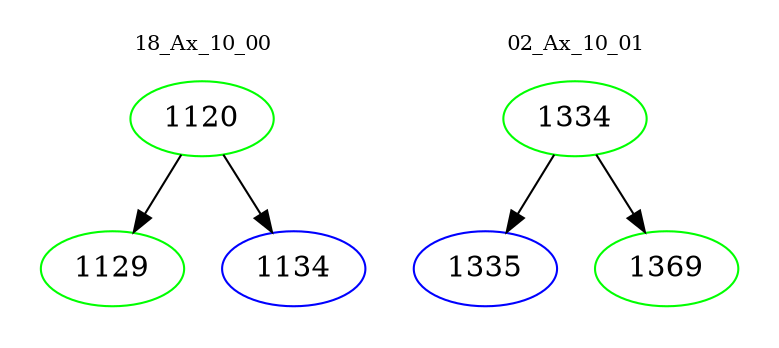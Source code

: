 digraph{
subgraph cluster_0 {
color = white
label = "18_Ax_10_00";
fontsize=10;
T0_1120 [label="1120", color="green"]
T0_1120 -> T0_1129 [color="black"]
T0_1129 [label="1129", color="green"]
T0_1120 -> T0_1134 [color="black"]
T0_1134 [label="1134", color="blue"]
}
subgraph cluster_1 {
color = white
label = "02_Ax_10_01";
fontsize=10;
T1_1334 [label="1334", color="green"]
T1_1334 -> T1_1335 [color="black"]
T1_1335 [label="1335", color="blue"]
T1_1334 -> T1_1369 [color="black"]
T1_1369 [label="1369", color="green"]
}
}
